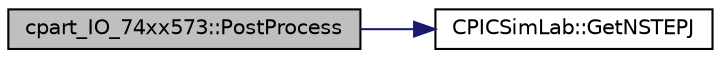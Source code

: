 digraph "cpart_IO_74xx573::PostProcess"
{
 // LATEX_PDF_SIZE
  edge [fontname="Helvetica",fontsize="10",labelfontname="Helvetica",labelfontsize="10"];
  node [fontname="Helvetica",fontsize="10",shape=record];
  rankdir="LR";
  Node1 [label="cpart_IO_74xx573::PostProcess",height=0.2,width=0.4,color="black", fillcolor="grey75", style="filled", fontcolor="black",tooltip="Called every end of CPU process."];
  Node1 -> Node2 [color="midnightblue",fontsize="10",style="solid",fontname="Helvetica"];
  Node2 [label="CPICSimLab::GetNSTEPJ",height=0.2,width=0.4,color="black", fillcolor="white", style="filled",URL="$class_c_p_i_c_sim_lab.html#a2862a30e779f2086163beaebc6b47708",tooltip="Get the number of steps in 100ms of simulation."];
}
